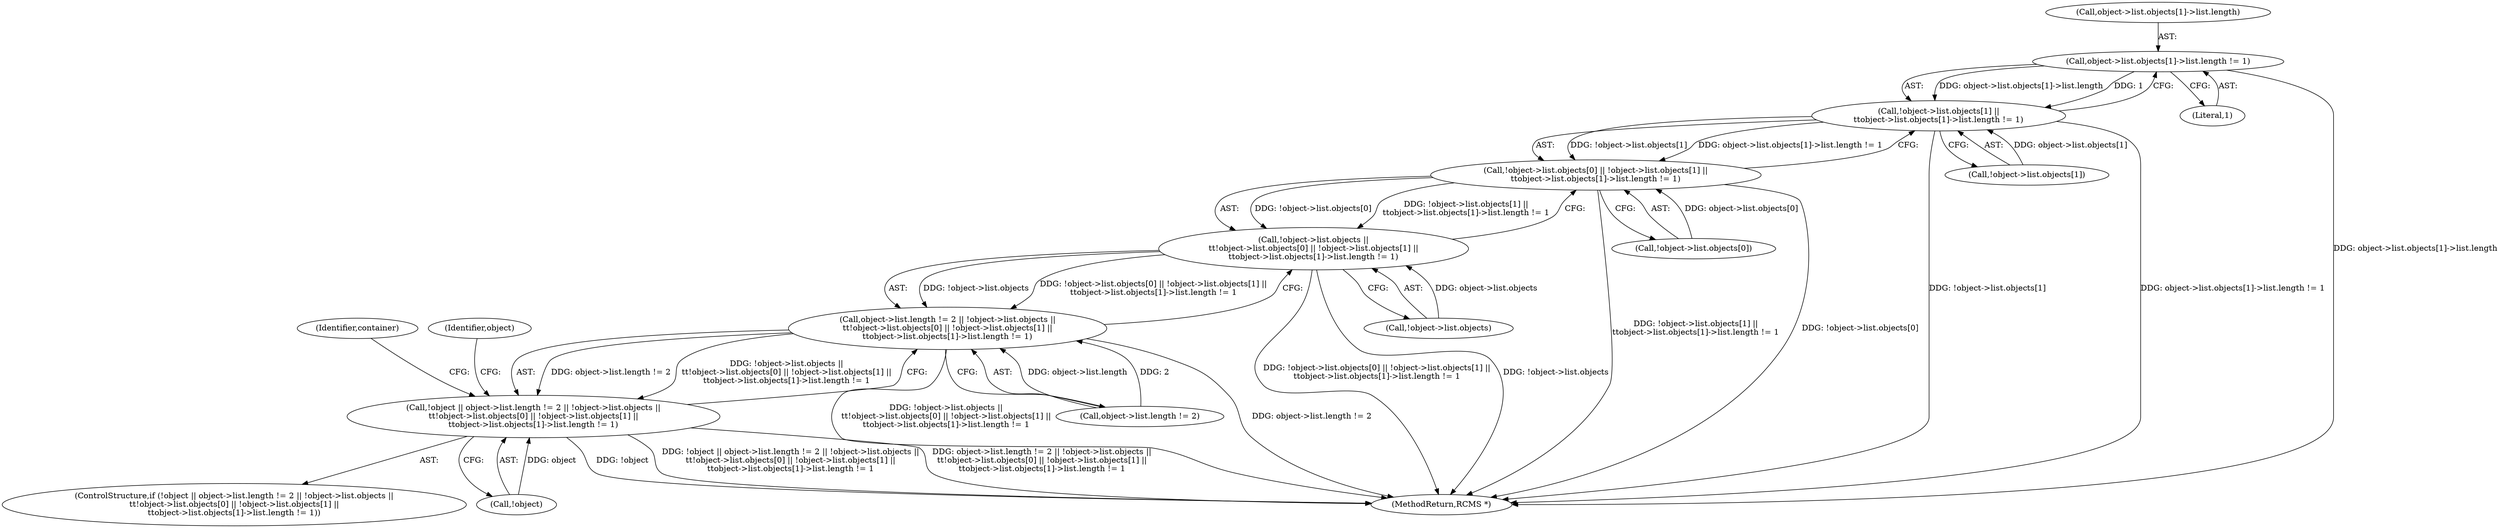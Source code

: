 digraph "0_radare2_7ab66cca5bbdf6cb2d69339ef4f513d95e532dbf@pointer" {
"1000167" [label="(Call,object->list.objects[1]->list.length != 1)"];
"1000158" [label="(Call,!object->list.objects[1] ||\n\t\tobject->list.objects[1]->list.length != 1)"];
"1000149" [label="(Call,!object->list.objects[0] || !object->list.objects[1] ||\n\t\tobject->list.objects[1]->list.length != 1)"];
"1000142" [label="(Call,!object->list.objects ||\n\t\t!object->list.objects[0] || !object->list.objects[1] ||\n\t\tobject->list.objects[1]->list.length != 1)"];
"1000134" [label="(Call,object->list.length != 2 || !object->list.objects ||\n\t\t!object->list.objects[0] || !object->list.objects[1] ||\n\t\tobject->list.objects[1]->list.length != 1)"];
"1000131" [label="(Call,!object || object->list.length != 2 || !object->list.objects ||\n\t\t!object->list.objects[0] || !object->list.objects[1] ||\n\t\tobject->list.objects[1]->list.length != 1)"];
"1000167" [label="(Call,object->list.objects[1]->list.length != 1)"];
"1000159" [label="(Call,!object->list.objects[1])"];
"1000150" [label="(Call,!object->list.objects[0])"];
"1000130" [label="(ControlStructure,if (!object || object->list.length != 2 || !object->list.objects ||\n\t\t!object->list.objects[0] || !object->list.objects[1] ||\n\t\tobject->list.objects[1]->list.length != 1))"];
"1000131" [label="(Call,!object || object->list.length != 2 || !object->list.objects ||\n\t\t!object->list.objects[0] || !object->list.objects[1] ||\n\t\tobject->list.objects[1]->list.length != 1)"];
"1000132" [label="(Call,!object)"];
"1000149" [label="(Call,!object->list.objects[0] || !object->list.objects[1] ||\n\t\tobject->list.objects[1]->list.length != 1)"];
"1000179" [label="(Literal,1)"];
"1000135" [label="(Call,object->list.length != 2)"];
"1000168" [label="(Call,object->list.objects[1]->list.length)"];
"1000142" [label="(Call,!object->list.objects ||\n\t\t!object->list.objects[0] || !object->list.objects[1] ||\n\t\tobject->list.objects[1]->list.length != 1)"];
"1000232" [label="(MethodReturn,RCMS *)"];
"1000143" [label="(Call,!object->list.objects)"];
"1000158" [label="(Call,!object->list.objects[1] ||\n\t\tobject->list.objects[1]->list.length != 1)"];
"1000189" [label="(Identifier,container)"];
"1000134" [label="(Call,object->list.length != 2 || !object->list.objects ||\n\t\t!object->list.objects[0] || !object->list.objects[1] ||\n\t\tobject->list.objects[1]->list.length != 1)"];
"1000182" [label="(Identifier,object)"];
"1000167" -> "1000158"  [label="AST: "];
"1000167" -> "1000179"  [label="CFG: "];
"1000168" -> "1000167"  [label="AST: "];
"1000179" -> "1000167"  [label="AST: "];
"1000158" -> "1000167"  [label="CFG: "];
"1000167" -> "1000232"  [label="DDG: object->list.objects[1]->list.length"];
"1000167" -> "1000158"  [label="DDG: object->list.objects[1]->list.length"];
"1000167" -> "1000158"  [label="DDG: 1"];
"1000158" -> "1000149"  [label="AST: "];
"1000158" -> "1000159"  [label="CFG: "];
"1000159" -> "1000158"  [label="AST: "];
"1000149" -> "1000158"  [label="CFG: "];
"1000158" -> "1000232"  [label="DDG: !object->list.objects[1]"];
"1000158" -> "1000232"  [label="DDG: object->list.objects[1]->list.length != 1"];
"1000158" -> "1000149"  [label="DDG: !object->list.objects[1]"];
"1000158" -> "1000149"  [label="DDG: object->list.objects[1]->list.length != 1"];
"1000159" -> "1000158"  [label="DDG: object->list.objects[1]"];
"1000149" -> "1000142"  [label="AST: "];
"1000149" -> "1000150"  [label="CFG: "];
"1000150" -> "1000149"  [label="AST: "];
"1000142" -> "1000149"  [label="CFG: "];
"1000149" -> "1000232"  [label="DDG: !object->list.objects[1] ||\n\t\tobject->list.objects[1]->list.length != 1"];
"1000149" -> "1000232"  [label="DDG: !object->list.objects[0]"];
"1000149" -> "1000142"  [label="DDG: !object->list.objects[0]"];
"1000149" -> "1000142"  [label="DDG: !object->list.objects[1] ||\n\t\tobject->list.objects[1]->list.length != 1"];
"1000150" -> "1000149"  [label="DDG: object->list.objects[0]"];
"1000142" -> "1000134"  [label="AST: "];
"1000142" -> "1000143"  [label="CFG: "];
"1000143" -> "1000142"  [label="AST: "];
"1000134" -> "1000142"  [label="CFG: "];
"1000142" -> "1000232"  [label="DDG: !object->list.objects[0] || !object->list.objects[1] ||\n\t\tobject->list.objects[1]->list.length != 1"];
"1000142" -> "1000232"  [label="DDG: !object->list.objects"];
"1000142" -> "1000134"  [label="DDG: !object->list.objects"];
"1000142" -> "1000134"  [label="DDG: !object->list.objects[0] || !object->list.objects[1] ||\n\t\tobject->list.objects[1]->list.length != 1"];
"1000143" -> "1000142"  [label="DDG: object->list.objects"];
"1000134" -> "1000131"  [label="AST: "];
"1000134" -> "1000135"  [label="CFG: "];
"1000135" -> "1000134"  [label="AST: "];
"1000131" -> "1000134"  [label="CFG: "];
"1000134" -> "1000232"  [label="DDG: !object->list.objects ||\n\t\t!object->list.objects[0] || !object->list.objects[1] ||\n\t\tobject->list.objects[1]->list.length != 1"];
"1000134" -> "1000232"  [label="DDG: object->list.length != 2"];
"1000134" -> "1000131"  [label="DDG: object->list.length != 2"];
"1000134" -> "1000131"  [label="DDG: !object->list.objects ||\n\t\t!object->list.objects[0] || !object->list.objects[1] ||\n\t\tobject->list.objects[1]->list.length != 1"];
"1000135" -> "1000134"  [label="DDG: object->list.length"];
"1000135" -> "1000134"  [label="DDG: 2"];
"1000131" -> "1000130"  [label="AST: "];
"1000131" -> "1000132"  [label="CFG: "];
"1000132" -> "1000131"  [label="AST: "];
"1000182" -> "1000131"  [label="CFG: "];
"1000189" -> "1000131"  [label="CFG: "];
"1000131" -> "1000232"  [label="DDG: !object"];
"1000131" -> "1000232"  [label="DDG: !object || object->list.length != 2 || !object->list.objects ||\n\t\t!object->list.objects[0] || !object->list.objects[1] ||\n\t\tobject->list.objects[1]->list.length != 1"];
"1000131" -> "1000232"  [label="DDG: object->list.length != 2 || !object->list.objects ||\n\t\t!object->list.objects[0] || !object->list.objects[1] ||\n\t\tobject->list.objects[1]->list.length != 1"];
"1000132" -> "1000131"  [label="DDG: object"];
}
